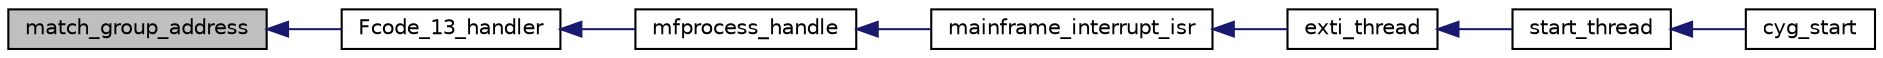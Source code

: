 digraph "match_group_address"
{
  edge [fontname="Helvetica",fontsize="10",labelfontname="Helvetica",labelfontsize="10"];
  node [fontname="Helvetica",fontsize="10",shape=record];
  rankdir="LR";
  Node1 [label="match_group_address",height=0.2,width=0.4,color="black", fillcolor="grey75", style="filled" fontcolor="black"];
  Node1 -> Node2 [dir="back",color="midnightblue",fontsize="10",style="solid",fontname="Helvetica"];
  Node2 [label="Fcode_13_handler",height=0.2,width=0.4,color="black", fillcolor="white", style="filled",URL="$_message_data_8h.html#a50a0387b7ebf76aff5ac9654ce70ab32"];
  Node2 -> Node3 [dir="back",color="midnightblue",fontsize="10",style="solid",fontname="Helvetica"];
  Node3 [label="mfprocess_handle",height=0.2,width=0.4,color="black", fillcolor="white", style="filled",URL="$intr_8h.html#ab584a16083147d1ba0a6313eb9724efe"];
  Node3 -> Node4 [dir="back",color="midnightblue",fontsize="10",style="solid",fontname="Helvetica"];
  Node4 [label="mainframe_interrupt_isr",height=0.2,width=0.4,color="black", fillcolor="white", style="filled",URL="$intr_8h.html#ae2564c163a8bfeb59cee6db969ed9bb3"];
  Node4 -> Node5 [dir="back",color="midnightblue",fontsize="10",style="solid",fontname="Helvetica"];
  Node5 [label="exti_thread",height=0.2,width=0.4,color="black", fillcolor="white", style="filled",URL="$main_8h.html#ab258d7e522013e1c90ecd1f5533c652b"];
  Node5 -> Node6 [dir="back",color="midnightblue",fontsize="10",style="solid",fontname="Helvetica"];
  Node6 [label="start_thread",height=0.2,width=0.4,color="black", fillcolor="white", style="filled",URL="$main_8h.html#aca8521e252bce29709dc6950c0ed9f5a"];
  Node6 -> Node7 [dir="back",color="midnightblue",fontsize="10",style="solid",fontname="Helvetica"];
  Node7 [label="cyg_start",height=0.2,width=0.4,color="black", fillcolor="white", style="filled",URL="$main_8h.html#a609ae72f6fd7f833796fd46c7e6cbcd1"];
}
